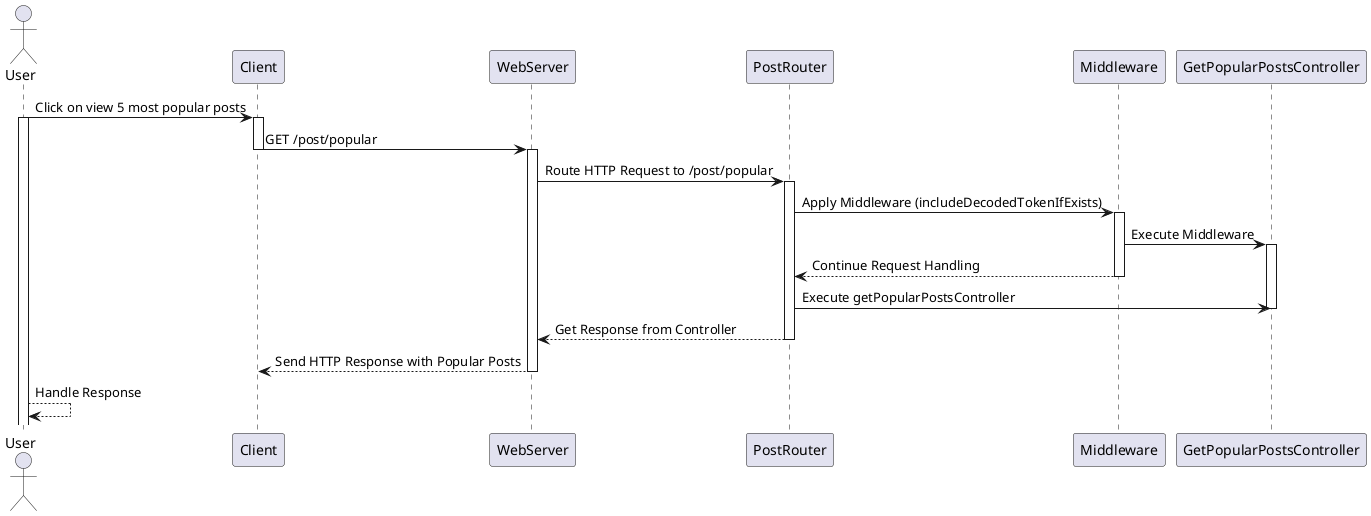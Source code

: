 @startuml
actor User
participant Client
participant WebServer
participant PostRouter
participant Middleware
participant GetPopularPostsController

User -> Client: Click on view 5 most popular posts
activate User
activate Client

Client -> WebServer: GET /post/popular
deactivate Client

activate WebServer

WebServer -> PostRouter: Route HTTP Request to /post/popular
activate PostRouter

PostRouter -> Middleware: Apply Middleware (includeDecodedTokenIfExists)
activate Middleware
Middleware -> GetPopularPostsController: Execute Middleware
activate GetPopularPostsController
Middleware --> PostRouter: Continue Request Handling
deactivate Middleware

PostRouter -> GetPopularPostsController: Execute getPopularPostsController
deactivate GetPopularPostsController
PostRouter --> WebServer: Get Response from Controller
deactivate PostRouter

WebServer --> Client: Send HTTP Response with Popular Posts
deactivate WebServer
deactivate Client
User --> User: Handle Response
@enduml
